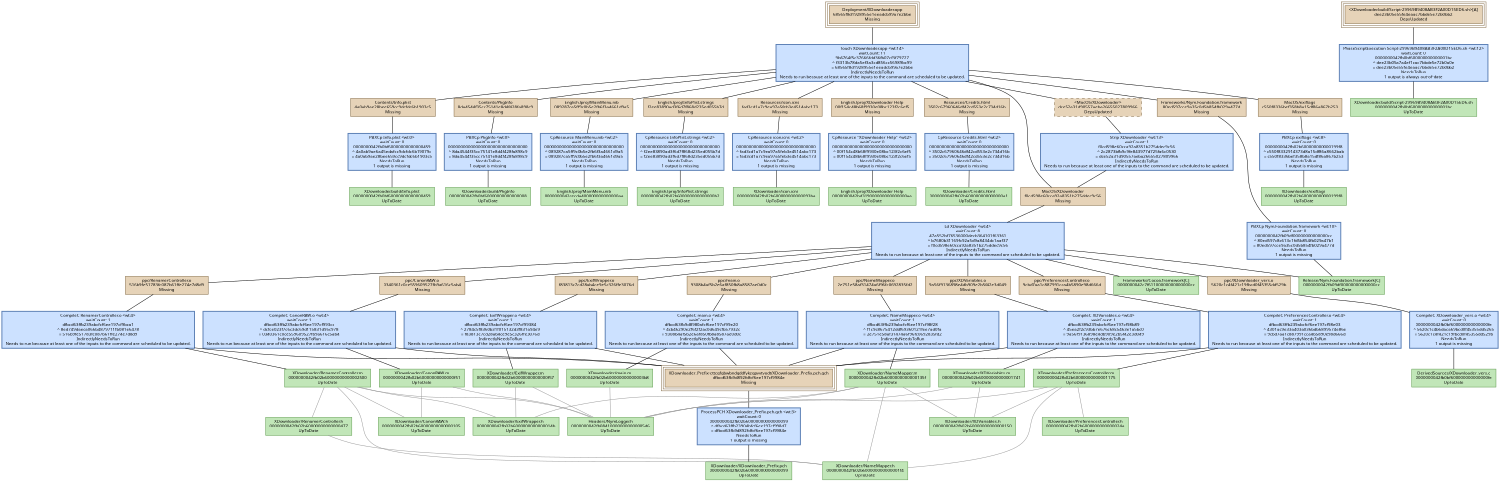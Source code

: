 digraph XDownloader {
   size = "10.000000,8.500000";
   concentrate = false;

   node [ shape = box, style = filled, color = "0.3 0.5 0.6", fillcolor = "0.3 0.2 0.9", fontname = "Monaco", fontsize = "9" ];
   n00001 [ label = "Deployment/XDownloader.app\n68565f8d1928955e1eeadcb99a7e2bbe\nMissing", color = "0.1 0.5 0.5", fillcolor = "0.1 0.2 0.9", peripheries = 3 ];
   n00002 [ label = "Contents/Info.plist\n4a0ab9ae28bee659cc9dcfdc6b1903c5\nMissing", color = "0.1 0.5 0.5", fillcolor = "0.1 0.2 0.9" ];
   n00003 [ label = "XDownloader.build/Info.plist\n0000000042fb0bf60000000000000459\nUpToDate" ];
   n00004 [ label = "Contents/PkgInfo\n8da4544f35cc75141e8d4f428fa898c9\nMissing", color = "0.1 0.5 0.5", fillcolor = "0.1 0.2 0.9" ];
   n00005 [ label = "XDownloader.build/PkgInfo\n0000000042fb0bf60000000000000008\nUpToDate" ];
   n00006 [ label = "English.lproj/MainMenu.nib\n089287ca5ff9c0b5e2fb6f3a4661d9a5\nMissing", color = "0.1 0.5 0.5", fillcolor = "0.1 0.2 0.9" ];
   n00007 [ label = "English.lproj/MainMenu.nib\n0000000042cecda400000000000000aa\nUpToDate" ];
   n00008 [ label = "English.lproj/InfoPlist.strings\nf2ee83890ad3f6d7f868d235ed055b7d\nMissing", color = "0.1 0.5 0.5", fillcolor = "0.1 0.2 0.9" ];
   n00009 [ label = "English.lproj/InfoPlist.strings\n0000000042fb02b600000000000000b2\nUpToDate" ];
   n00010 [ label = "Resources/icon.icns\nfad3cd1a7c9ea97a5feb3e4514abc173\nMissing", color = "0.1 0.5 0.5", fillcolor = "0.1 0.2 0.9" ];
   n00011 [ label = "XDownloader/icon.icns\n0000000042fb02b600000000000093ba\nUpToDate" ];
   n00012 [ label = "English.lproj/XDownloader Help\n00f154c48b68f9930e08bc123f2c6ef5\nMissing", color = "0.1 0.5 0.5", fillcolor = "0.1 0.2 0.9" ];
   n00013 [ label = "English.lproj/XDownloader Help\n0000000042bd319000000000000000aa\nUpToDate" ];
   n00014 [ label = "Resources/Credits.html\n3502c67960646df42cd553e2c734d16b\nMissing", color = "0.1 0.5 0.5", fillcolor = "0.1 0.2 0.9" ];
   n00015 [ label = "XDownloader/Credits.html\n0000000042fb02b600000000000000a1\nUpToDate" ];
   n00016 [ label = "ppc/main.o\n9308b4af5b2e6af850fb8a8587ae0d0c\nMissing", color = "0.1 0.5 0.5", fillcolor = "0.1 0.2 0.9" ];
   n00017 [ label = "XDownloader/XDownloader_Prefix.pch\n0000000042fb02b60000000000000099\nUpToDate" ];
   n00018 [ label = "XDownloader_Prefix-cttcqfgbwbndqddfykzqpvvtvodt/XDownloader_Prefix.pch.gch\ndfbcd63fb9d892fdfcf6ee197cf9984e\nMissing", color = "0.1 0.5 0.5", fillcolor = "0.1 0.2 0.9", peripheries = 3 ];
   n00019 [ label = "XDownloader/main.m\n0000000042fb02b600000000000003b8\nUpToDate" ];
   n00020 [ label = "ppc/RenamerController.o\n516b9fe51783fc087b61ffe274e7d8d9\nMissing", color = "0.1 0.5 0.5", fillcolor = "0.1 0.2 0.9" ];
   n00021 [ label = "XDownloader/RenamerController.m\n0000000042fb02b60000000000002500\nUpToDate" ];
   n00022 [ label = "ppc/NameMapper.o\n2e751e58af31474a6f96fc0692835fd2\nMissing", color = "0.1 0.5 0.5", fillcolor = "0.1 0.2 0.9" ];
   n00023 [ label = "XDownloader/NameMapper.m\n0000000042fb02b6000000000000135f\nUpToDate" ];
   n00024 [ label = "ppc/ExifWrapper.o\nf83813c7cd28ab4ce9e5c326ffe3076d\nMissing", color = "0.1 0.5 0.5", fillcolor = "0.1 0.2 0.9" ];
   n00025 [ label = "XDownloader/ExifWrapper.m\n0000000042fb02b60000000000000f57\nUpToDate" ];
   n00026 [ label = "ppc/PreferencesController.o\n9cbd7aa1c887991cca4b5890e98d666d\nMissing", color = "0.1 0.5 0.5", fillcolor = "0.1 0.2 0.9" ];
   n00027 [ label = "XDownloader/PreferencesController.m\n0000000042fb02b60000000000001175\nUpToDate" ];
   n00028 [ label = "ppc/XDVariables.o\n9a56f9136898e4db909e2b5f42e3d049\nMissing", color = "0.1 0.5 0.5", fillcolor = "0.1 0.2 0.9" ];
   n00029 [ label = "XDownloader/XDVariables.m\n0000000042fb02b60000000000001741\nUpToDate" ];
   n00030 [ label = "ppc/CanonRAW.o\n0340361c0ce559609527fb9a616c5ab4\nMissing", color = "0.1 0.5 0.5", fillcolor = "0.1 0.2 0.9" ];
   n00031 [ label = "XDownloader/CanonRAW.m\n0000000042fb02b60000000000000f51\nUpToDate" ];
   n00032 [ label = "ppc/XDownloader_vers.o\n5620c1c4f421c19fbcd0f45355dd529b\nMissing", color = "0.1 0.5 0.5", fillcolor = "0.1 0.2 0.9" ];
   n00033 [ label = "DerivedSources/XDownloader_vers.c\n0000000042fb0bf600000000000000fe\nUpToDate" ];
   n00034 [ label = "MacOS/XDownloader\nf0cd598e60cca92a8351b275ddec9c56\nMissing", color = "0.1 0.5 0.5", fillcolor = "0.1 0.2 0.9" ];
   n00035 [ label = "Frameworks/Cocoa.framework[C]\n0000000042c7f61100000000000000cc\nUpToDate" ];
   n00036 [ label = "Release/Nym.Foundation.framework[C]\n0000000042fb09df00000000000000cc\nUpToDate" ];
   n00037 [ label = "MacOS/exiftags\nc550f8336bef358b8a15df86a867b253\nMissing", color = "0.1 0.5 0.5", fillcolor = "0.1 0.2 0.9" ];
   n00038 [ label = "XDownloader/exiftags\n0000000042fb02b600000000000199f8\nUpToDate" ];
   n00039 [ label = "Frameworks/Nym.Foundation.framework\n80ed597cce9a35c0d5b854fb029a477d\nMissing", color = "0.1 0.5 0.5", fillcolor = "0.1 0.2 0.9" ];
   n00040 [ label = "<XDownloader.build/Script-29969B9408AB3F2A00D15ED6.sh>[A]\ndee23b05e55fe4eaac7bbde5e72b0bb2\nDepsUpdated", color = "0.1 0.5 0.5", fillcolor = "0.1 0.2 0.9", peripheries = 3 ];
   n00041 [ label = "XDownloader.build/Script-29969B9408AB3F2A00D15ED6.sh\n0000000042fb0bf600000000000001bc\nUpToDate" ];
   n00042 [ label = "<MacOS/XDownloader>\ndce52a31d90557aeba26655027809966\nDepsUpdated", color = "0.1 0.5 0.5", fillcolor = "0.1 0.2 0.9", style = "filled,dashed" ];
   n00043 [ label = "Headers/NymLogger.h\n0000000042fb084100000000000005d6\nUpToDate" ];
   n00044 [ label = "XDownloader/RenamerController.h\n0000000042fb02b60000000000000477\nUpToDate" ];
   n00045 [ label = "XDownloader/NameMapper.h\n0000000042fb02b600000000000001f4\nUpToDate" ];
   n00046 [ label = "XDownloader/ExifWrapper.h\n0000000042fb02b6000000000000014b\nUpToDate" ];
   n00047 [ label = "XDownloader/CanonRAW.h\n0000000042fb02b60000000000000105\nUpToDate" ];
   n00048 [ label = "XDownloader/XDVariables.h\n0000000042fb02b60000000000000150\nUpToDate" ];
   n00049 [ label = "XDownloader/PreferencesController.h\n0000000042fb02b6000000000000024a\nUpToDate" ];

   node [ shape = box, style = "filled,bold", color = "0.7 0.5 0.7", fillcolor = "0.7 0.2 1.0", fontname = "Monaco", fontsize = "9" ];
   c00001 [ label = "PBXCp Info.plist <wt:0>\nwaitCount: 0\n0000000042fb0bf60000000000000459\n^ 4a0ab9ae6a45edafcc9dcfdc6b19079c\n= 4a0ab9ae28bee659cc9dcfdc6b1903c5\nNeedsToRun\n1 output is missing", color = "0.6 0.5 0.7", fillcolor = "0.6 0.2 1.0" ];
   c00002 [ label = "PBXCp PkgInfo <wt:0>\nwaitCount: 0\n00000000000000000000000000000000\n^ 8da4544f35cc75141e8d4f428fa898c9\n= 8da4544f35cc75141e8d4f428fa898c9\nNeedsToRun\n1 output is missing", color = "0.6 0.5 0.7", fillcolor = "0.6 0.2 1.0" ];
   c00003 [ label = "CpResource MainMenu.nib <wt:2>\nwaitCount: 0\n00000000000000000000000000000000\n^ 089287ca5ff9c0b5e2fb6f3a4661d9a5\n= 089287ca5ff9c0b5e2fb6f3a4661d9a5\nNeedsToRun\n1 output is missing", color = "0.6 0.5 0.7", fillcolor = "0.6 0.2 1.0" ];
   c00004 [ label = "CpResource InfoPlist.strings <wt:2>\nwaitCount: 0\n00000000000000000000000000000000\n^ f2ee83890ad3f6d7f868d235ed055b7d\n= f2ee83890ad3f6d7f868d235ed055b7d\nNeedsToRun\n1 output is missing", color = "0.6 0.5 0.7", fillcolor = "0.6 0.2 1.0" ];
   c00005 [ label = "CpResource icon.icns <wt:2>\nwaitCount: 0\n00000000000000000000000000000000\n^ fad3cd1a7c9ea97a5feb3e4514abc173\n= fad3cd1a7c9ea97a5feb3e4514abc173\nNeedsToRun\n1 output is missing", color = "0.6 0.5 0.7", fillcolor = "0.6 0.2 1.0" ];
   c00006 [ label = "CpResource \"XDownloader Help\" <wt:2>\nwaitCount: 0\n00000000000000000000000000000000\n^ 00f154c48b68f9930e08bc123f2c6ef5\n= 00f154c48b68f9930e08bc123f2c6ef5\nNeedsToRun\n1 output is missing", color = "0.6 0.5 0.7", fillcolor = "0.6 0.2 1.0" ];
   c00007 [ label = "CpResource Credits.html <wt:2>\nwaitCount: 0\n00000000000000000000000000000000\n^ 3502c67960646df42cd553e2c734d16b\n= 3502c67960646df42cd553e2c734d16b\nNeedsToRun\n1 output is missing", color = "0.6 0.5 0.7", fillcolor = "0.6 0.2 1.0" ];
   c00008 [ label = "CompileC main.o <wt:4>\nwaitCount: 1\ndfbcd63fb9d8980afcf6ee197cf99e20\n^ 4cb46290e2f6f2f2ac0d649cfb57932c\n= 9308b4af5b2e6af850fb8a8587ae0d0c\nIndirectlyNeedsToRun\nNeeds to run because at least one of the inputs to the command are scheduled to be updated.", color = "0.6 0.5 0.7", fillcolor = "0.6 0.2 1.0" ];
   c00009 [ label = "ProcessPCH XDownloader_Prefix.pch.gch <wt:3>\nwaitCount: 0\n0000000042fb02b60000000000000099\n^ dfbcd63ffb23904bfcf6ee197cf998d7\n= dfbcd63fb9d892fdfcf6ee197cf9984e\nNeedsToRun\n1 output is missing", color = "0.6 0.5 0.7", fillcolor = "0.6 0.2 1.0" ];
   c00010 [ label = "CompileC RenamerController.o <wt:4>\nwaitCount: 1\ndfbcd63ffb239abcfcf6ee197cf9bca1\n^ 8ed749daeca066b4879711fb081e6478\n= 516b9fe51783fc087b61ffe274e7d8d9\nIndirectlyNeedsToRun\nNeeds to run because at least one of the inputs to the command are scheduled to be updated.", color = "0.6 0.5 0.7", fillcolor = "0.6 0.2 1.0" ];
   c00011 [ label = "CompileC NameMapper.o <wt:4>\nwaitCount: 1\ndfbcd63ffb239abcfcf6ee197cf98f28\n^ f1c9c8675412ddf69360121fee7ad0fa\n= 2e751e58af31474a6f96fc0692835fd2\nIndirectlyNeedsToRun\nNeeds to run because at least one of the inputs to the command are scheduled to be updated.", color = "0.6 0.5 0.7", fillcolor = "0.6 0.2 1.0" ];
   c00012 [ label = "CompileC ExifWrapper.o <wt:4>\nwaitCount: 1\ndfbcd63ffb239abcfcf6ee197cf99384\n^ 2784c5f8360b31f015132d3f831a94e9\n= f83813c7cd28ab4ce9e5c326ffe3076d\nIndirectlyNeedsToRun\nNeeds to run because at least one of the inputs to the command are scheduled to be updated.", color = "0.6 0.5 0.7", fillcolor = "0.6 0.2 1.0" ];
   c00013 [ label = "CompileC PreferencesController.o <wt:4>\nwaitCount: 1\ndfbcd63ffb239abcfcf6ee197cf98e03\n^ 4301ac9e33a403a036bdb6899574e86e\n= 9cbd7aa1c887991cca4b5890e98d666d\nIndirectlyNeedsToRun\nNeeds to run because at least one of the inputs to the command are scheduled to be updated.", color = "0.6 0.5 0.7", fillcolor = "0.6 0.2 1.0" ];
   c00014 [ label = "CompileC XDVariables.o <wt:4>\nwaitCount: 1\ndfbcd63ffb239abcfcf6ee197cf98b89\n^ 45ea2f2c93bb7e676c68c5463e1a5bc0\n= 9a56f9136898e4db909e2b5f42e3d049\nIndirectlyNeedsToRun\nNeeds to run because at least one of the inputs to the command are scheduled to be updated.", color = "0.6 0.5 0.7", fillcolor = "0.6 0.2 1.0" ];
   c00015 [ label = "CompileC CanonRAW.o <wt:4>\nwaitCount: 1\ndfbcd63ffb239abcfcf6ee197cf993cc\n^ dcfce023f7c6c3dc69d115831d95c978\n= 0340361c0ce559609527fb9a616c5ab4\nIndirectlyNeedsToRun\nNeeds to run because at least one of the inputs to the command are scheduled to be updated.", color = "0.6 0.5 0.7", fillcolor = "0.6 0.2 1.0" ];
   c00016 [ label = "CompileC XDownloader_vers.o <wt:4>\nwaitCount: 0\n0000000042fb0bf600000000000000fe\n^ 5620c1c4b6daca69bcd0f45355dd5265\n= 5620c1c4f421c19fbcd0f45355dd529b\nNeedsToRun\n1 output is missing", color = "0.6 0.5 0.7", fillcolor = "0.6 0.2 1.0" ];
   c00017 [ label = "Ld XDownloader <wt:4>\nwaitCount: 8\n47a552bf76536000decb364101f63361\n^ b7680b31169fc92a5d9a8434dc1aaf37\n= f0cd598e60cca92a8351b275ddec9c56\nIndirectlyNeedsToRun\nNeeds to run because at least one of the inputs to the command are scheduled to be updated.", color = "0.6 0.5 0.7", fillcolor = "0.6 0.2 1.0" ];
   c00018 [ label = "PBXCp exiftags <wt:8>\nwaitCount: 0\n0000000042fb02b600000000000199f8\n^ c550f8332914373d8a15df86a8662bab\n= c550f8336bef358b8a15df86a867b253\nNeedsToRun\n1 output is missing", color = "0.6 0.5 0.7", fillcolor = "0.6 0.2 1.0" ];
   c00019 [ label = "PBXCp Nym.Foundation.framework <wt:10>\nwaitCount: 0\n0000000042fb09df00000000000000cc\n^ 80ed597c8c613c1fd5b854fb029a47b1\n= 80ed597cce9a35c0d5b854fb029a477d\nNeedsToRun\n1 output is missing", color = "0.6 0.5 0.7", fillcolor = "0.6 0.2 1.0" ];
   c00020 [ label = "PhaseScriptExecution Script-29969B9408AB3F2A00D15ED6.sh <wt:12>\nwaitCount: 0\n0000000042fb0bf600000000000001bc\n^ dee23b05a7a4ef1cac7bbde5e72b0a0e\n= dee23b05e55fe4eaac7bbde5e72b0bb2\nNeedsToRun\n1 output is always out-of-date", color = "0.6 0.5 0.7", fillcolor = "0.6 0.2 1.0" ];
   c00021 [ label = "Strip XDownloader <wt:13>\nwaitCount: 1\nf0cd598e60cca92a8351b275ddec9c56\n^ 2c2873bfb9c9fe843977d725fa6c0530\n= dce52a31d90557aeba26655027809966\nIndirectlyNeedsToRun\nNeeds to run because at least one of the inputs to the command are scheduled to be updated.", color = "0.6 0.5 0.7", fillcolor = "0.6 0.2 1.0" ];
   c00022 [ label = "Touch XDownloader.app <wt:14>\nwaitCount: 11\n9b6764f5c37666fdd36fb07cf3f79727\n^ f3313b78da5ef3a3cd856cc56989bc99\n= 68565f8d1928955e1eeadcb99a7e2bbe\nIndirectlyNeedsToRun\nNeeds to run because at least one of the inputs to the command are scheduled to be updated.", color = "0.6 0.5 0.7", fillcolor = "0.6 0.2 1.0" ];

   edge [ style = solid, color = black, arrowhead = none, arrowtail = normal ];
   n00001 -> { c00022 };
   n00002 -> { c00001 };
   n00004 -> { c00002 };
   n00006 -> { c00003 };
   n00008 -> { c00004 };
   n00010 -> { c00005 };
   n00012 -> { c00006 };
   n00014 -> { c00007 };
   n00016 -> { c00008 };
   n00018 -> { c00009 };
   n00020 -> { c00010 };
   n00022 -> { c00011 };
   n00024 -> { c00012 };
   n00026 -> { c00013 };
   n00028 -> { c00014 };
   n00030 -> { c00015 };
   n00032 -> { c00016 };
   n00034 -> { c00017 };
   n00037 -> { c00018 };
   n00039 -> { c00019 };
   n00040 -> { c00020 };
   n00042 -> { c00021 };
   c00001 -> { n00003 };
   c00002 -> { n00005 n00005 };
   c00003 -> { n00007 n00007 };
   c00004 -> { n00009 n00009 };
   c00005 -> { n00011 n00011 };
   c00006 -> { n00013 n00013 };
   c00007 -> { n00015 n00015 };
   c00008 -> { n00018 n00019 };
   c00009 -> { n00017 };
   c00010 -> { n00018 n00021 };
   c00011 -> { n00018 n00023 };
   c00012 -> { n00018 n00025 };
   c00013 -> { n00018 n00027 };
   c00014 -> { n00018 n00029 };
   c00015 -> { n00018 n00031 };
   c00016 -> { n00033 };
   c00017 -> { n00016 n00020 n00022 n00024 n00026 n00028 n00030 n00032 n00035 n00036 };
   c00018 -> { n00038 };
   c00019 -> { n00036 };
   c00020 -> { n00041 };
   c00021 -> { n00034 };
   c00022 -> { n00002 n00004 n00006 n00008 n00010 n00012 n00014 n00034 n00037 n00039 n00042 };

   edge [ style = solid, color = gray60, arrowhead = none, arrowtail = normal ];
   n00019 -> { n00043 };
   n00021 -> { n00044 n00045 n00046 n00047 n00043 };
   n00023 -> { n00045 n00046 n00048 n00043 };
   n00025 -> { n00046 n00043 };
   n00027 -> { n00049 n00045 n00048 n00043 };
   n00029 -> { n00048 n00043 };
   n00031 -> { n00047 n00043 };
   n00044 -> { n00045 };
}
